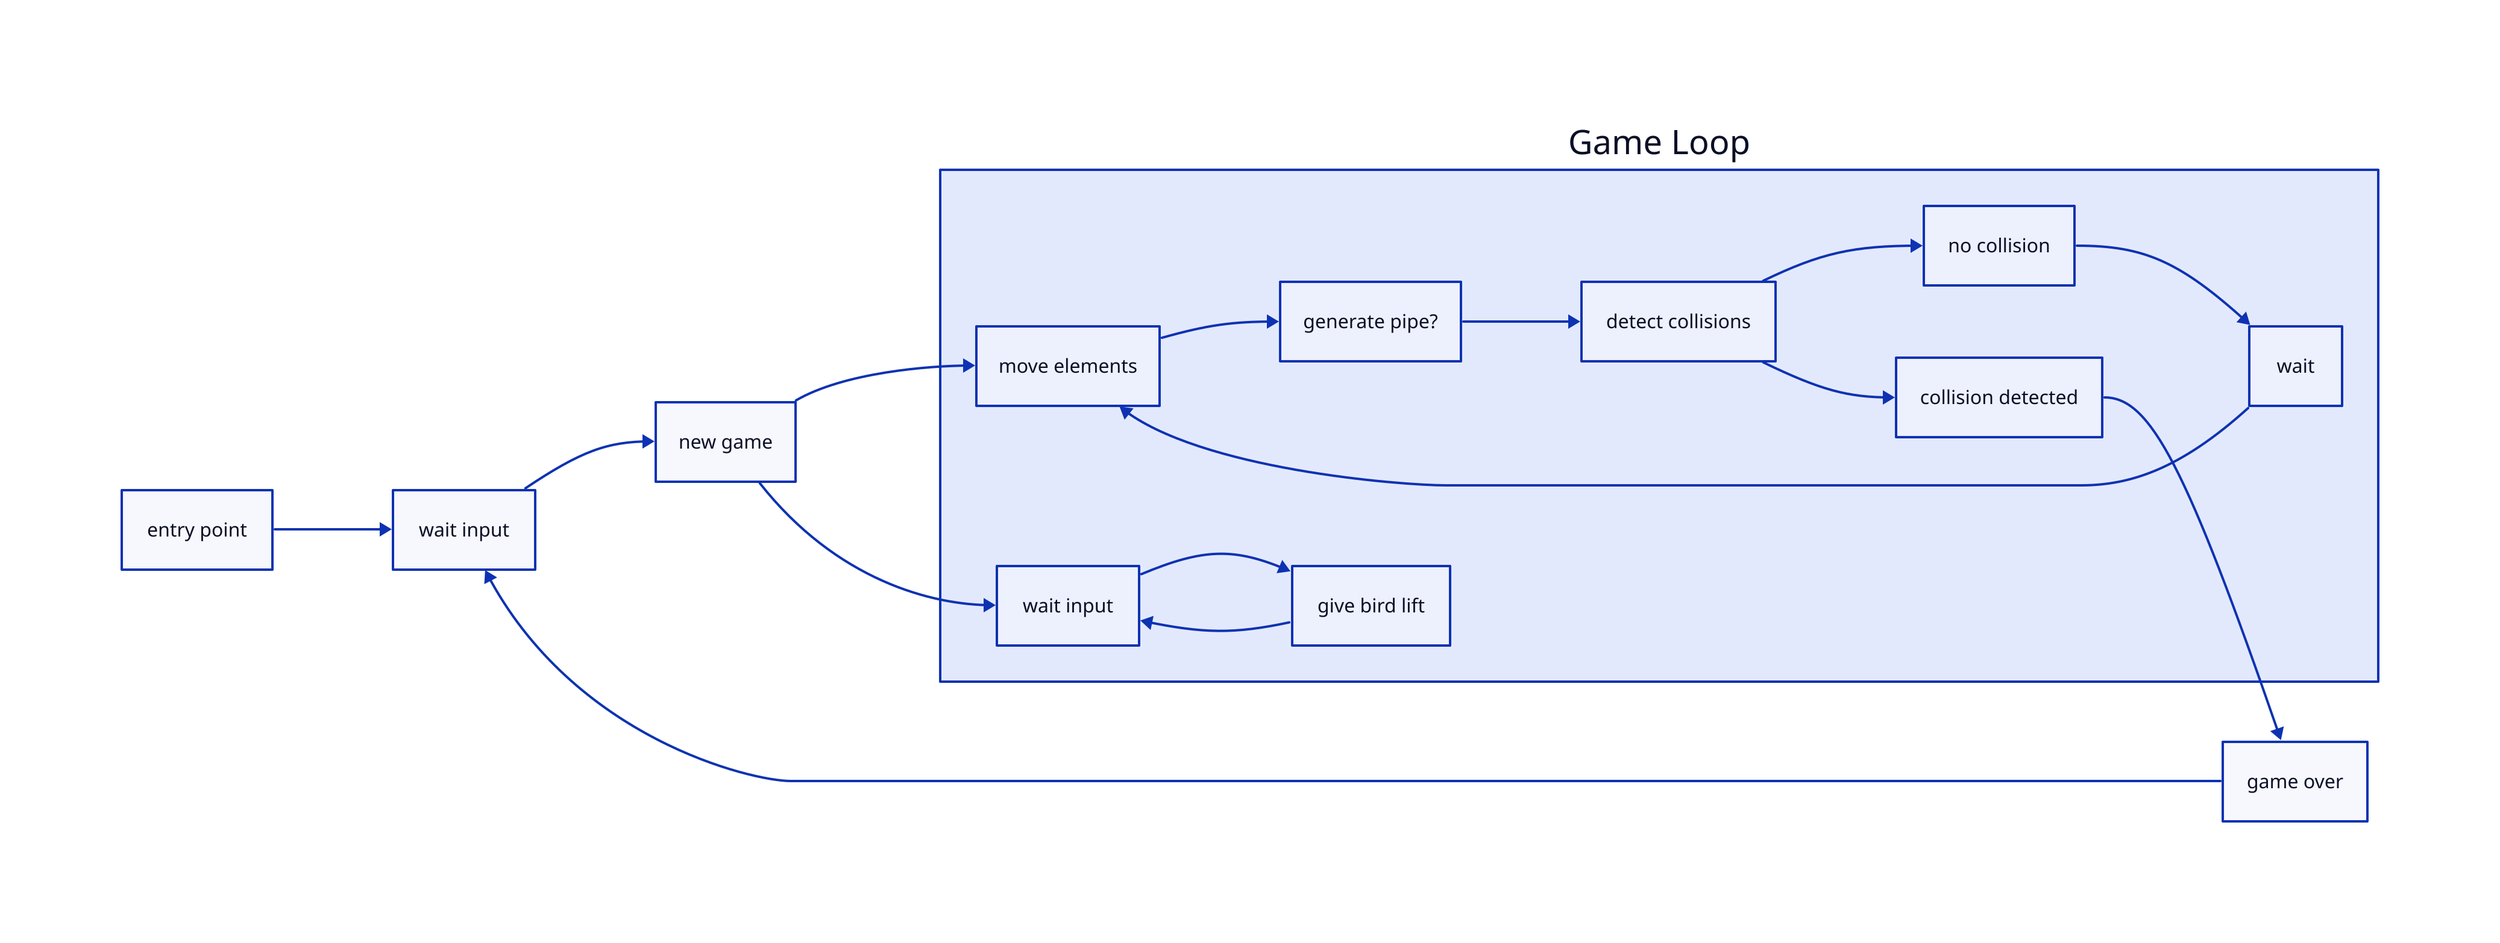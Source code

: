 # This game loop is a simplified overview and inaccurate of the details of
# the actual game loop.

direction: right
entry point -> wait input -> new game
new game -> Game Loop.move elements
new game -> Game Loop.wait input

Game Loop: {
  move elements -> generate pipe? -> detect collisions
  detect collisions -> no collision -> wait -> move elements
  detect collisions -> collision detected -> _.game over

  wait input -> give bird lift -> wait input
}

game over -> wait input
